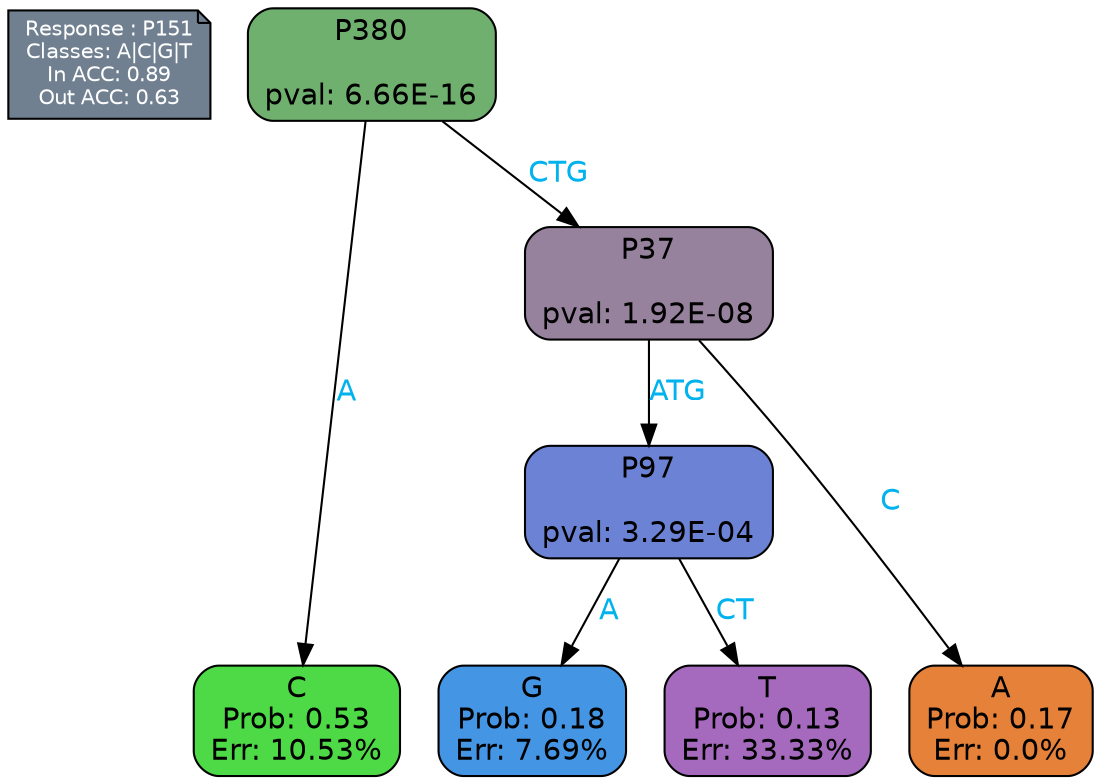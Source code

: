 digraph Tree {
node [shape=box, style="filled, rounded", color="black", fontname=helvetica] ;
graph [ranksep=equally, splines=polylines, bgcolor=transparent, dpi=600] ;
edge [fontname=helvetica] ;
LEGEND [label="Response : P151
Classes: A|C|G|T
In ACC: 0.89
Out ACC: 0.63
",shape=note,align=left,style=filled,fillcolor="slategray",fontcolor="white",fontsize=10];1 [label="P380

pval: 6.66E-16", fillcolor="#70b06f"] ;
2 [label="C
Prob: 0.53
Err: 10.53%", fillcolor="#4eda46"] ;
3 [label="P37

pval: 1.92E-08", fillcolor="#97829e"] ;
4 [label="P97

pval: 3.29E-04", fillcolor="#6c83d5"] ;
5 [label="G
Prob: 0.18
Err: 7.69%", fillcolor="#4595e5"] ;
6 [label="T
Prob: 0.13
Err: 33.33%", fillcolor="#a56abe"] ;
7 [label="A
Prob: 0.17
Err: 0.0%", fillcolor="#e58139"] ;
1 -> 2 [label="A",fontcolor=deepskyblue2] ;
1 -> 3 [label="CTG",fontcolor=deepskyblue2] ;
3 -> 4 [label="ATG",fontcolor=deepskyblue2] ;
3 -> 7 [label="C",fontcolor=deepskyblue2] ;
4 -> 5 [label="A",fontcolor=deepskyblue2] ;
4 -> 6 [label="CT",fontcolor=deepskyblue2] ;
{rank = same; 2;5;6;7;}{rank = same; LEGEND;1;}}